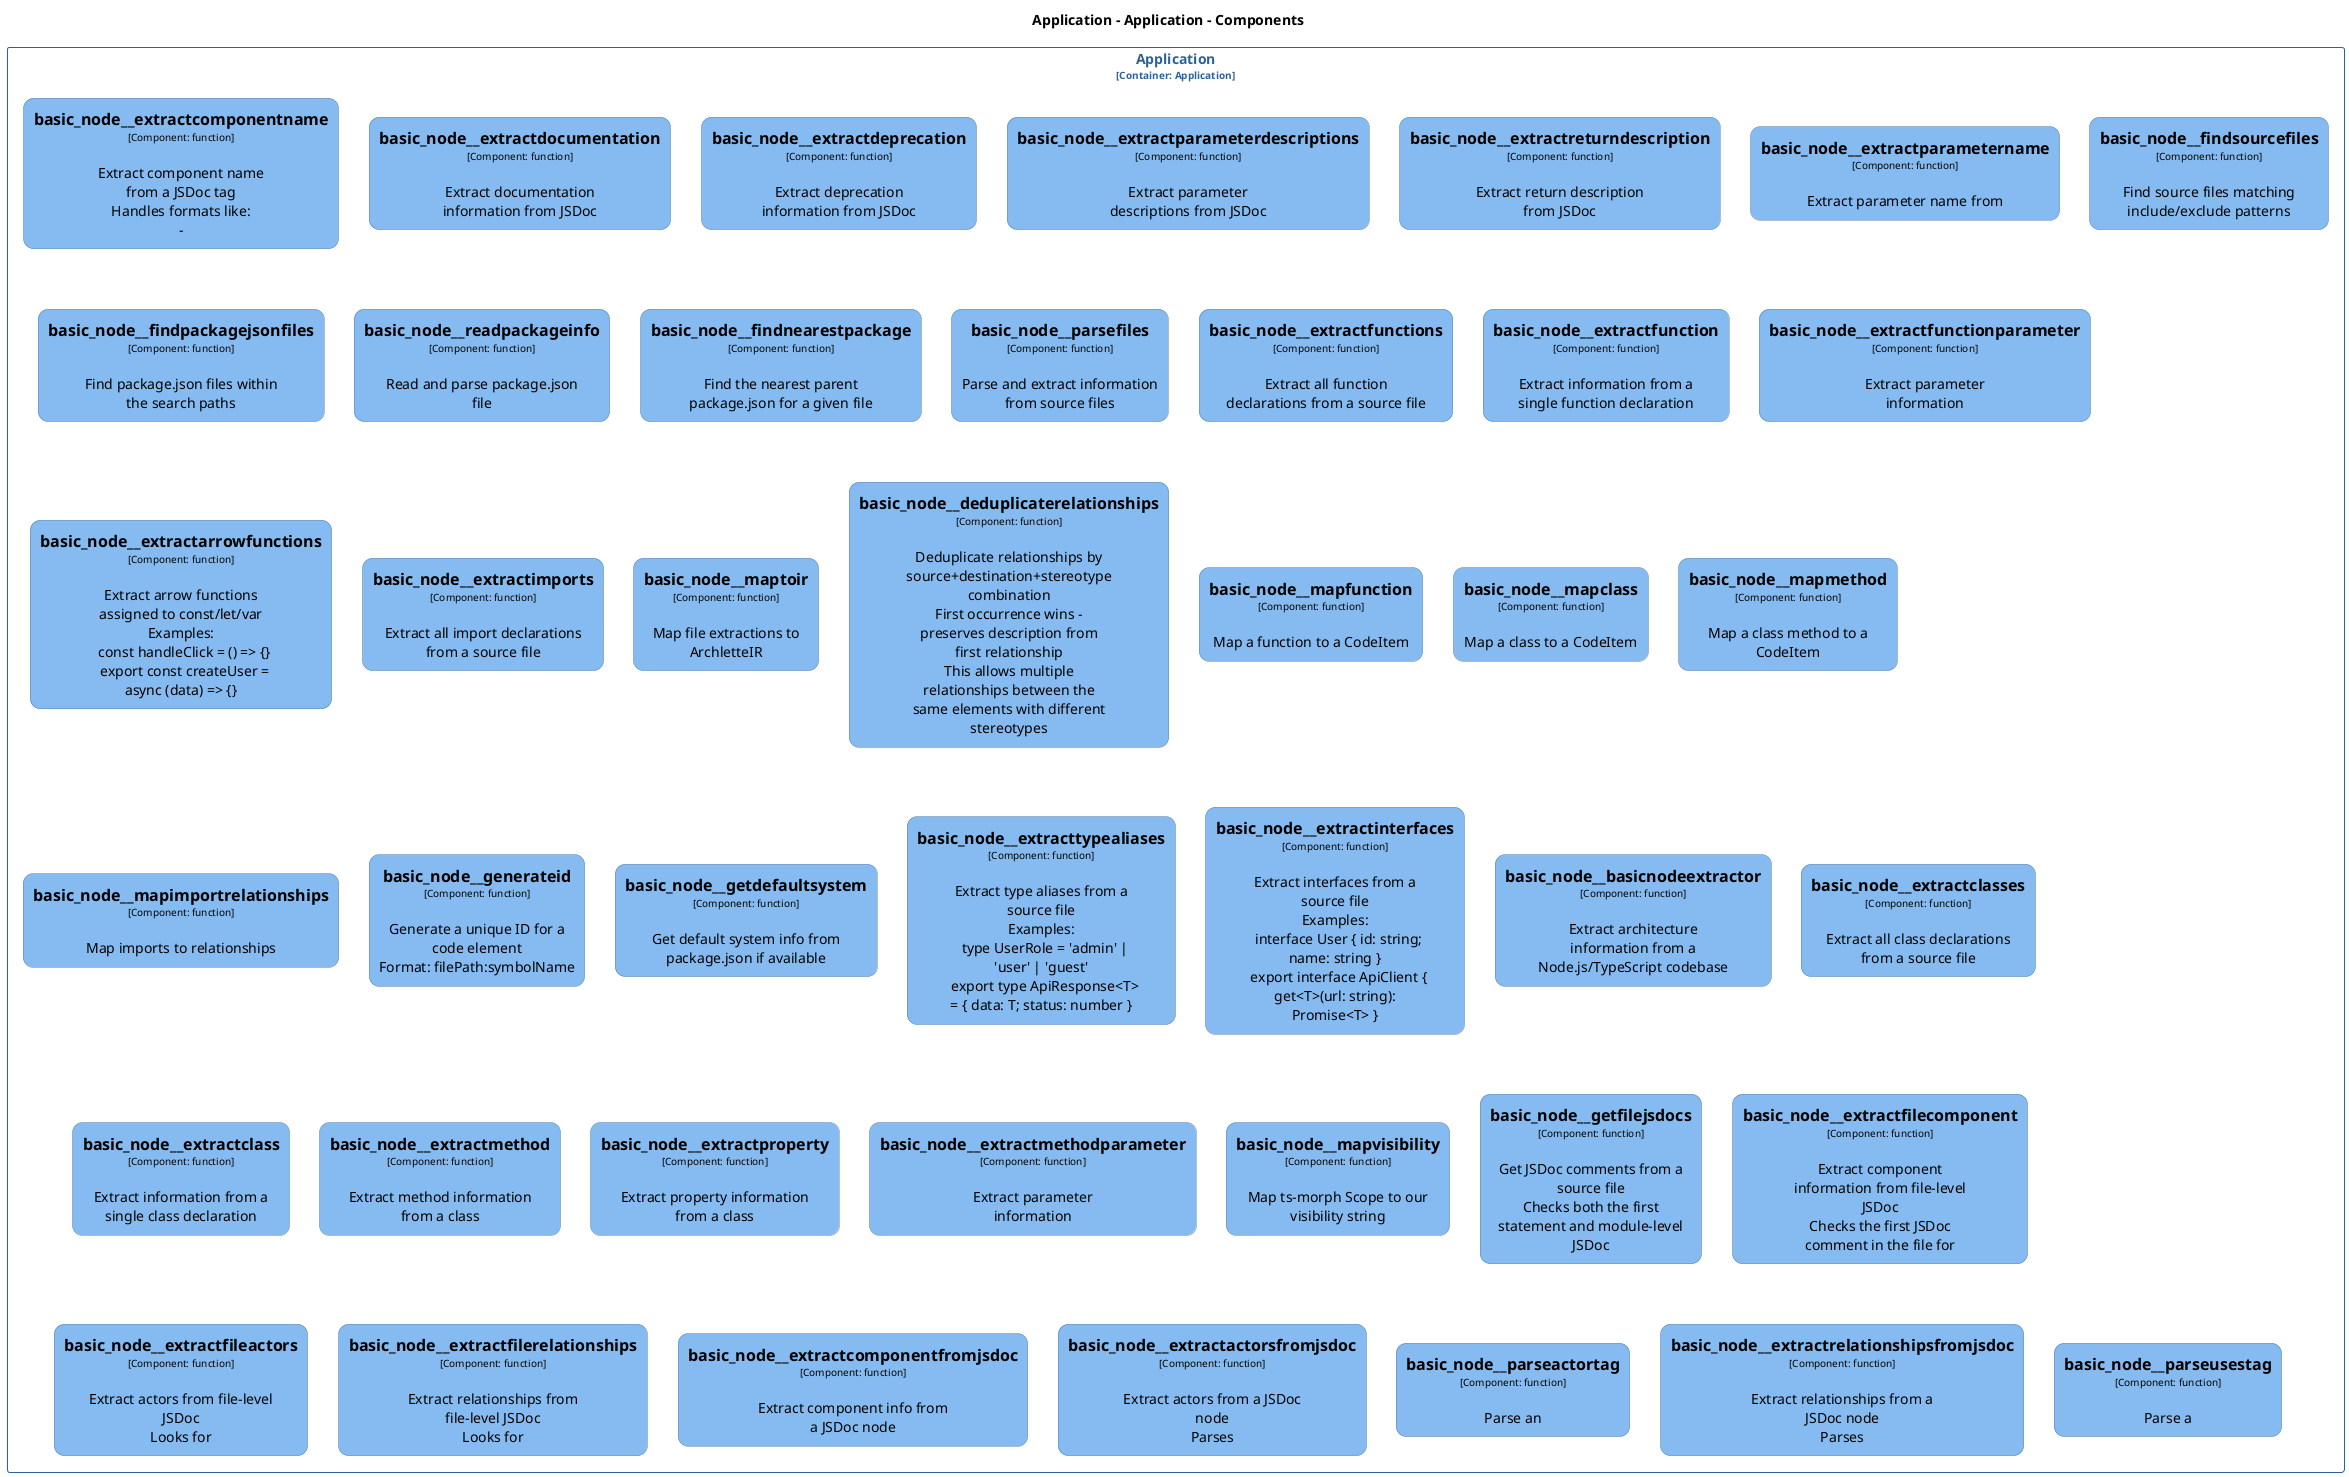 @startuml
set separator none
title Application - Application - Components

top to bottom direction
skinparam ranksep 60
skinparam nodesep 30

skinparam {
  arrowFontSize 10
  defaultTextAlignment center
  wrapWidth 200
  maxMessageSize 100
  defaultFontName "Arial"
}

hide stereotype

skinparam rectangle<<Application.Application.basic_node__basicnodeextractor>> {
  BackgroundColor #85bbf0
  FontColor #000000
  BorderColor #5d82a8
  roundCorner 20
  shadowing false
}
skinparam rectangle<<Application.Application.basic_node__deduplicaterelationships>> {
  BackgroundColor #85bbf0
  FontColor #000000
  BorderColor #5d82a8
  roundCorner 20
  shadowing false
}
skinparam rectangle<<Application.Application.basic_node__extractactorsfromjsdoc>> {
  BackgroundColor #85bbf0
  FontColor #000000
  BorderColor #5d82a8
  roundCorner 20
  shadowing false
}
skinparam rectangle<<Application.Application.basic_node__extractarrowfunctions>> {
  BackgroundColor #85bbf0
  FontColor #000000
  BorderColor #5d82a8
  roundCorner 20
  shadowing false
}
skinparam rectangle<<Application.Application.basic_node__extractclass>> {
  BackgroundColor #85bbf0
  FontColor #000000
  BorderColor #5d82a8
  roundCorner 20
  shadowing false
}
skinparam rectangle<<Application.Application.basic_node__extractclasses>> {
  BackgroundColor #85bbf0
  FontColor #000000
  BorderColor #5d82a8
  roundCorner 20
  shadowing false
}
skinparam rectangle<<Application.Application.basic_node__extractcomponentfromjsdoc>> {
  BackgroundColor #85bbf0
  FontColor #000000
  BorderColor #5d82a8
  roundCorner 20
  shadowing false
}
skinparam rectangle<<Application.Application.basic_node__extractcomponentname>> {
  BackgroundColor #85bbf0
  FontColor #000000
  BorderColor #5d82a8
  roundCorner 20
  shadowing false
}
skinparam rectangle<<Application.Application.basic_node__extractdeprecation>> {
  BackgroundColor #85bbf0
  FontColor #000000
  BorderColor #5d82a8
  roundCorner 20
  shadowing false
}
skinparam rectangle<<Application.Application.basic_node__extractdocumentation>> {
  BackgroundColor #85bbf0
  FontColor #000000
  BorderColor #5d82a8
  roundCorner 20
  shadowing false
}
skinparam rectangle<<Application.Application.basic_node__extractfileactors>> {
  BackgroundColor #85bbf0
  FontColor #000000
  BorderColor #5d82a8
  roundCorner 20
  shadowing false
}
skinparam rectangle<<Application.Application.basic_node__extractfilecomponent>> {
  BackgroundColor #85bbf0
  FontColor #000000
  BorderColor #5d82a8
  roundCorner 20
  shadowing false
}
skinparam rectangle<<Application.Application.basic_node__extractfilerelationships>> {
  BackgroundColor #85bbf0
  FontColor #000000
  BorderColor #5d82a8
  roundCorner 20
  shadowing false
}
skinparam rectangle<<Application.Application.basic_node__extractfunction>> {
  BackgroundColor #85bbf0
  FontColor #000000
  BorderColor #5d82a8
  roundCorner 20
  shadowing false
}
skinparam rectangle<<Application.Application.basic_node__extractfunctionparameter>> {
  BackgroundColor #85bbf0
  FontColor #000000
  BorderColor #5d82a8
  roundCorner 20
  shadowing false
}
skinparam rectangle<<Application.Application.basic_node__extractfunctions>> {
  BackgroundColor #85bbf0
  FontColor #000000
  BorderColor #5d82a8
  roundCorner 20
  shadowing false
}
skinparam rectangle<<Application.Application.basic_node__extractimports>> {
  BackgroundColor #85bbf0
  FontColor #000000
  BorderColor #5d82a8
  roundCorner 20
  shadowing false
}
skinparam rectangle<<Application.Application.basic_node__extractinterfaces>> {
  BackgroundColor #85bbf0
  FontColor #000000
  BorderColor #5d82a8
  roundCorner 20
  shadowing false
}
skinparam rectangle<<Application.Application.basic_node__extractmethod>> {
  BackgroundColor #85bbf0
  FontColor #000000
  BorderColor #5d82a8
  roundCorner 20
  shadowing false
}
skinparam rectangle<<Application.Application.basic_node__extractmethodparameter>> {
  BackgroundColor #85bbf0
  FontColor #000000
  BorderColor #5d82a8
  roundCorner 20
  shadowing false
}
skinparam rectangle<<Application.Application.basic_node__extractparameterdescriptions>> {
  BackgroundColor #85bbf0
  FontColor #000000
  BorderColor #5d82a8
  roundCorner 20
  shadowing false
}
skinparam rectangle<<Application.Application.basic_node__extractparametername>> {
  BackgroundColor #85bbf0
  FontColor #000000
  BorderColor #5d82a8
  roundCorner 20
  shadowing false
}
skinparam rectangle<<Application.Application.basic_node__extractproperty>> {
  BackgroundColor #85bbf0
  FontColor #000000
  BorderColor #5d82a8
  roundCorner 20
  shadowing false
}
skinparam rectangle<<Application.Application.basic_node__extractrelationshipsfromjsdoc>> {
  BackgroundColor #85bbf0
  FontColor #000000
  BorderColor #5d82a8
  roundCorner 20
  shadowing false
}
skinparam rectangle<<Application.Application.basic_node__extractreturndescription>> {
  BackgroundColor #85bbf0
  FontColor #000000
  BorderColor #5d82a8
  roundCorner 20
  shadowing false
}
skinparam rectangle<<Application.Application.basic_node__extracttypealiases>> {
  BackgroundColor #85bbf0
  FontColor #000000
  BorderColor #5d82a8
  roundCorner 20
  shadowing false
}
skinparam rectangle<<Application.Application.basic_node__findnearestpackage>> {
  BackgroundColor #85bbf0
  FontColor #000000
  BorderColor #5d82a8
  roundCorner 20
  shadowing false
}
skinparam rectangle<<Application.Application.basic_node__findpackagejsonfiles>> {
  BackgroundColor #85bbf0
  FontColor #000000
  BorderColor #5d82a8
  roundCorner 20
  shadowing false
}
skinparam rectangle<<Application.Application.basic_node__findsourcefiles>> {
  BackgroundColor #85bbf0
  FontColor #000000
  BorderColor #5d82a8
  roundCorner 20
  shadowing false
}
skinparam rectangle<<Application.Application.basic_node__generateid>> {
  BackgroundColor #85bbf0
  FontColor #000000
  BorderColor #5d82a8
  roundCorner 20
  shadowing false
}
skinparam rectangle<<Application.Application.basic_node__getdefaultsystem>> {
  BackgroundColor #85bbf0
  FontColor #000000
  BorderColor #5d82a8
  roundCorner 20
  shadowing false
}
skinparam rectangle<<Application.Application.basic_node__getfilejsdocs>> {
  BackgroundColor #85bbf0
  FontColor #000000
  BorderColor #5d82a8
  roundCorner 20
  shadowing false
}
skinparam rectangle<<Application.Application.basic_node__mapclass>> {
  BackgroundColor #85bbf0
  FontColor #000000
  BorderColor #5d82a8
  roundCorner 20
  shadowing false
}
skinparam rectangle<<Application.Application.basic_node__mapfunction>> {
  BackgroundColor #85bbf0
  FontColor #000000
  BorderColor #5d82a8
  roundCorner 20
  shadowing false
}
skinparam rectangle<<Application.Application.basic_node__mapimportrelationships>> {
  BackgroundColor #85bbf0
  FontColor #000000
  BorderColor #5d82a8
  roundCorner 20
  shadowing false
}
skinparam rectangle<<Application.Application.basic_node__mapmethod>> {
  BackgroundColor #85bbf0
  FontColor #000000
  BorderColor #5d82a8
  roundCorner 20
  shadowing false
}
skinparam rectangle<<Application.Application.basic_node__maptoir>> {
  BackgroundColor #85bbf0
  FontColor #000000
  BorderColor #5d82a8
  roundCorner 20
  shadowing false
}
skinparam rectangle<<Application.Application.basic_node__mapvisibility>> {
  BackgroundColor #85bbf0
  FontColor #000000
  BorderColor #5d82a8
  roundCorner 20
  shadowing false
}
skinparam rectangle<<Application.Application.basic_node__parseactortag>> {
  BackgroundColor #85bbf0
  FontColor #000000
  BorderColor #5d82a8
  roundCorner 20
  shadowing false
}
skinparam rectangle<<Application.Application.basic_node__parsefiles>> {
  BackgroundColor #85bbf0
  FontColor #000000
  BorderColor #5d82a8
  roundCorner 20
  shadowing false
}
skinparam rectangle<<Application.Application.basic_node__parseusestag>> {
  BackgroundColor #85bbf0
  FontColor #000000
  BorderColor #5d82a8
  roundCorner 20
  shadowing false
}
skinparam rectangle<<Application.Application.basic_node__readpackageinfo>> {
  BackgroundColor #85bbf0
  FontColor #000000
  BorderColor #5d82a8
  roundCorner 20
  shadowing false
}
skinparam rectangle<<Application.Application>> {
  BorderColor #2e6295
  FontColor #2e6295
  shadowing false
}

rectangle "Application\n<size:10>[Container: Application]</size>" <<Application.Application>> {
  rectangle "==basic_node__extractcomponentname\n<size:10>[Component: function]</size>\n\nExtract component name from a JSDoc tag\nHandles formats like:\n-" <<Application.Application.basic_node__extractcomponentname>> as Application.Application.basic_node__extractcomponentname
  rectangle "==basic_node__extractdocumentation\n<size:10>[Component: function]</size>\n\nExtract documentation information from JSDoc" <<Application.Application.basic_node__extractdocumentation>> as Application.Application.basic_node__extractdocumentation
  rectangle "==basic_node__extractdeprecation\n<size:10>[Component: function]</size>\n\nExtract deprecation information from JSDoc" <<Application.Application.basic_node__extractdeprecation>> as Application.Application.basic_node__extractdeprecation
  rectangle "==basic_node__extractparameterdescriptions\n<size:10>[Component: function]</size>\n\nExtract parameter descriptions from JSDoc" <<Application.Application.basic_node__extractparameterdescriptions>> as Application.Application.basic_node__extractparameterdescriptions
  rectangle "==basic_node__extractreturndescription\n<size:10>[Component: function]</size>\n\nExtract return description from JSDoc" <<Application.Application.basic_node__extractreturndescription>> as Application.Application.basic_node__extractreturndescription
  rectangle "==basic_node__extractparametername\n<size:10>[Component: function]</size>\n\nExtract parameter name from" <<Application.Application.basic_node__extractparametername>> as Application.Application.basic_node__extractparametername
  rectangle "==basic_node__findsourcefiles\n<size:10>[Component: function]</size>\n\nFind source files matching include/exclude patterns" <<Application.Application.basic_node__findsourcefiles>> as Application.Application.basic_node__findsourcefiles
  rectangle "==basic_node__findpackagejsonfiles\n<size:10>[Component: function]</size>\n\nFind package.json files within the search paths" <<Application.Application.basic_node__findpackagejsonfiles>> as Application.Application.basic_node__findpackagejsonfiles
  rectangle "==basic_node__readpackageinfo\n<size:10>[Component: function]</size>\n\nRead and parse package.json file" <<Application.Application.basic_node__readpackageinfo>> as Application.Application.basic_node__readpackageinfo
  rectangle "==basic_node__findnearestpackage\n<size:10>[Component: function]</size>\n\nFind the nearest parent package.json for a given file" <<Application.Application.basic_node__findnearestpackage>> as Application.Application.basic_node__findnearestpackage
  rectangle "==basic_node__parsefiles\n<size:10>[Component: function]</size>\n\nParse and extract information from source files" <<Application.Application.basic_node__parsefiles>> as Application.Application.basic_node__parsefiles
  rectangle "==basic_node__extractfunctions\n<size:10>[Component: function]</size>\n\nExtract all function declarations from a source file" <<Application.Application.basic_node__extractfunctions>> as Application.Application.basic_node__extractfunctions
  rectangle "==basic_node__extractfunction\n<size:10>[Component: function]</size>\n\nExtract information from a single function declaration" <<Application.Application.basic_node__extractfunction>> as Application.Application.basic_node__extractfunction
  rectangle "==basic_node__extractfunctionparameter\n<size:10>[Component: function]</size>\n\nExtract parameter information" <<Application.Application.basic_node__extractfunctionparameter>> as Application.Application.basic_node__extractfunctionparameter
  rectangle "==basic_node__extractarrowfunctions\n<size:10>[Component: function]</size>\n\nExtract arrow functions assigned to const/let/var\nExamples:\n  const handleClick = () => {}\n  export const createUser = async (data) => {}" <<Application.Application.basic_node__extractarrowfunctions>> as Application.Application.basic_node__extractarrowfunctions
  rectangle "==basic_node__extractimports\n<size:10>[Component: function]</size>\n\nExtract all import declarations from a source file" <<Application.Application.basic_node__extractimports>> as Application.Application.basic_node__extractimports
  rectangle "==basic_node__maptoir\n<size:10>[Component: function]</size>\n\nMap file extractions to ArchletteIR" <<Application.Application.basic_node__maptoir>> as Application.Application.basic_node__maptoir
  rectangle "==basic_node__deduplicaterelationships\n<size:10>[Component: function]</size>\n\nDeduplicate relationships by source+destination+stereotype combination\nFirst occurrence wins - preserves description from first relationship\nThis allows multiple relationships between the same elements with different stereotypes" <<Application.Application.basic_node__deduplicaterelationships>> as Application.Application.basic_node__deduplicaterelationships
  rectangle "==basic_node__mapfunction\n<size:10>[Component: function]</size>\n\nMap a function to a CodeItem" <<Application.Application.basic_node__mapfunction>> as Application.Application.basic_node__mapfunction
  rectangle "==basic_node__mapclass\n<size:10>[Component: function]</size>\n\nMap a class to a CodeItem" <<Application.Application.basic_node__mapclass>> as Application.Application.basic_node__mapclass
  rectangle "==basic_node__mapmethod\n<size:10>[Component: function]</size>\n\nMap a class method to a CodeItem" <<Application.Application.basic_node__mapmethod>> as Application.Application.basic_node__mapmethod
  rectangle "==basic_node__mapimportrelationships\n<size:10>[Component: function]</size>\n\nMap imports to relationships" <<Application.Application.basic_node__mapimportrelationships>> as Application.Application.basic_node__mapimportrelationships
  rectangle "==basic_node__generateid\n<size:10>[Component: function]</size>\n\nGenerate a unique ID for a code element\nFormat: filePath:symbolName" <<Application.Application.basic_node__generateid>> as Application.Application.basic_node__generateid
  rectangle "==basic_node__getdefaultsystem\n<size:10>[Component: function]</size>\n\nGet default system info from package.json if available" <<Application.Application.basic_node__getdefaultsystem>> as Application.Application.basic_node__getdefaultsystem
  rectangle "==basic_node__extracttypealiases\n<size:10>[Component: function]</size>\n\nExtract type aliases from a source file\nExamples:\n  type UserRole = 'admin' | 'user' | 'guest'\n  export type ApiResponse<T> = { data: T; status: number }" <<Application.Application.basic_node__extracttypealiases>> as Application.Application.basic_node__extracttypealiases
  rectangle "==basic_node__extractinterfaces\n<size:10>[Component: function]</size>\n\nExtract interfaces from a source file\nExamples:\n  interface User { id: string; name: string }\n  export interface ApiClient { get<T>(url: string): Promise<T> }" <<Application.Application.basic_node__extractinterfaces>> as Application.Application.basic_node__extractinterfaces
  rectangle "==basic_node__basicnodeextractor\n<size:10>[Component: function]</size>\n\nExtract architecture information from a Node.js/TypeScript codebase" <<Application.Application.basic_node__basicnodeextractor>> as Application.Application.basic_node__basicnodeextractor
  rectangle "==basic_node__extractclasses\n<size:10>[Component: function]</size>\n\nExtract all class declarations from a source file" <<Application.Application.basic_node__extractclasses>> as Application.Application.basic_node__extractclasses
  rectangle "==basic_node__extractclass\n<size:10>[Component: function]</size>\n\nExtract information from a single class declaration" <<Application.Application.basic_node__extractclass>> as Application.Application.basic_node__extractclass
  rectangle "==basic_node__extractmethod\n<size:10>[Component: function]</size>\n\nExtract method information from a class" <<Application.Application.basic_node__extractmethod>> as Application.Application.basic_node__extractmethod
  rectangle "==basic_node__extractproperty\n<size:10>[Component: function]</size>\n\nExtract property information from a class" <<Application.Application.basic_node__extractproperty>> as Application.Application.basic_node__extractproperty
  rectangle "==basic_node__extractmethodparameter\n<size:10>[Component: function]</size>\n\nExtract parameter information" <<Application.Application.basic_node__extractmethodparameter>> as Application.Application.basic_node__extractmethodparameter
  rectangle "==basic_node__mapvisibility\n<size:10>[Component: function]</size>\n\nMap ts-morph Scope to our visibility string" <<Application.Application.basic_node__mapvisibility>> as Application.Application.basic_node__mapvisibility
  rectangle "==basic_node__getfilejsdocs\n<size:10>[Component: function]</size>\n\nGet JSDoc comments from a source file\nChecks both the first statement and module-level JSDoc" <<Application.Application.basic_node__getfilejsdocs>> as Application.Application.basic_node__getfilejsdocs
  rectangle "==basic_node__extractfilecomponent\n<size:10>[Component: function]</size>\n\nExtract component information from file-level JSDoc\nChecks the first JSDoc comment in the file for" <<Application.Application.basic_node__extractfilecomponent>> as Application.Application.basic_node__extractfilecomponent
  rectangle "==basic_node__extractfileactors\n<size:10>[Component: function]</size>\n\nExtract actors from file-level JSDoc\nLooks for" <<Application.Application.basic_node__extractfileactors>> as Application.Application.basic_node__extractfileactors
  rectangle "==basic_node__extractfilerelationships\n<size:10>[Component: function]</size>\n\nExtract relationships from file-level JSDoc\nLooks for" <<Application.Application.basic_node__extractfilerelationships>> as Application.Application.basic_node__extractfilerelationships
  rectangle "==basic_node__extractcomponentfromjsdoc\n<size:10>[Component: function]</size>\n\nExtract component info from a JSDoc node" <<Application.Application.basic_node__extractcomponentfromjsdoc>> as Application.Application.basic_node__extractcomponentfromjsdoc
  rectangle "==basic_node__extractactorsfromjsdoc\n<size:10>[Component: function]</size>\n\nExtract actors from a JSDoc node\nParses" <<Application.Application.basic_node__extractactorsfromjsdoc>> as Application.Application.basic_node__extractactorsfromjsdoc
  rectangle "==basic_node__parseactortag\n<size:10>[Component: function]</size>\n\nParse an" <<Application.Application.basic_node__parseactortag>> as Application.Application.basic_node__parseactortag
  rectangle "==basic_node__extractrelationshipsfromjsdoc\n<size:10>[Component: function]</size>\n\nExtract relationships from a JSDoc node\nParses" <<Application.Application.basic_node__extractrelationshipsfromjsdoc>> as Application.Application.basic_node__extractrelationshipsfromjsdoc
  rectangle "==basic_node__parseusestag\n<size:10>[Component: function]</size>\n\nParse a" <<Application.Application.basic_node__parseusestag>> as Application.Application.basic_node__parseusestag
}

@enduml